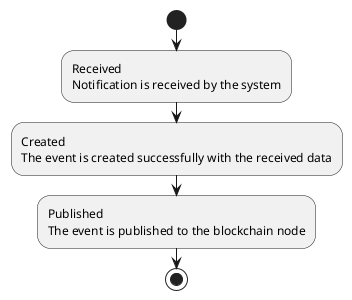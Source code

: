 @startuml
'https://plantuml.com/activity-diagram-beta

start
:Received
Notification is received by the system;

:Created
The event is created successfully with the received data;

:Published
The event is published to the blockchain node;
stop

@enduml
